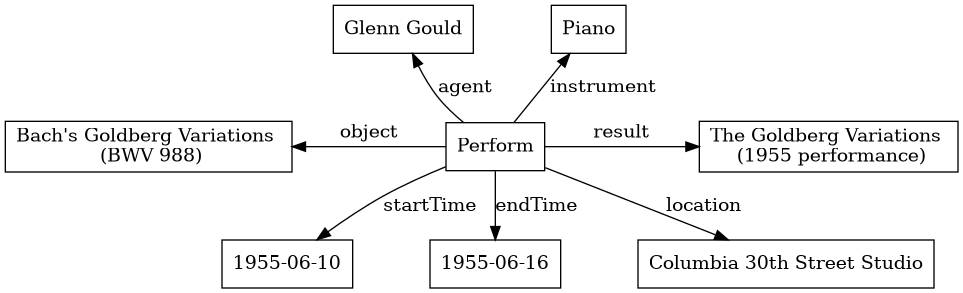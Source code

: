 @startuml
digraph CopyrightOntoPerformSample {
  node [shape=box]; rankdir=TB; nodesep=0.8; compound=true; newrank=true;

  "Glenn Gould" -> "Perform" [dir=back, label="agent"]
  "Piano" -> "Perform" [dir=back, label="instrument"]
  "Bach's Goldberg Variations \n (BWV 988)" -> "Perform" [dir=back, label="object"]
  "Perform" -> "The Goldberg Variations \n (1955 performance)" [label="result"]
  "Perform" -> "1955-06-10" [label="startTime"]
  "Perform" -> "1955-06-16" [label="endTime"]
  "Perform" -> "Columbia 30th Street Studio" [label="location"]

  {rank=same "Glenn Gould" "Piano"}
  {rank=same "Bach's Goldberg Variations \n (BWV 988)" "Perform" "The Goldberg Variations \n (1955 performance)"}
  {rank=same "1955-06-10" "1955-06-16" "Columbia 30th Street Studio"}
}
@enduml